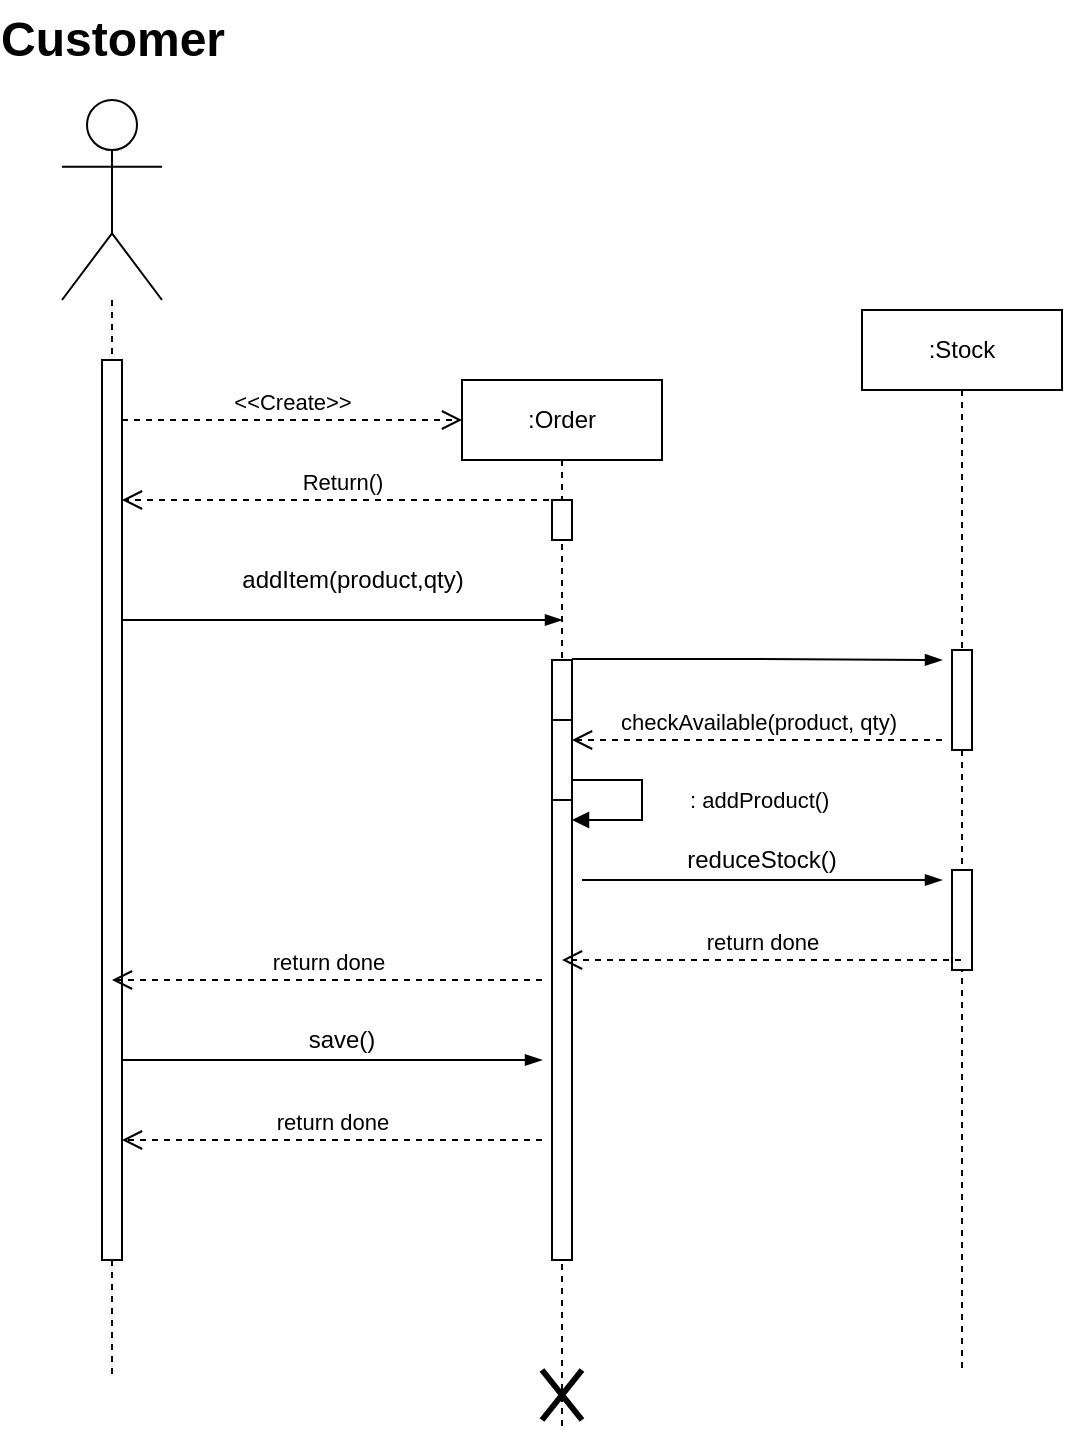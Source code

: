 <mxfile version="24.0.2" type="github">
  <diagram name="Page-1" id="2YBvvXClWsGukQMizWep">
    <mxGraphModel dx="1400" dy="769" grid="1" gridSize="10" guides="1" tooltips="1" connect="1" arrows="1" fold="1" page="1" pageScale="1" pageWidth="850" pageHeight="1100" math="0" shadow="0">
      <root>
        <mxCell id="0" />
        <mxCell id="1" parent="0" />
        <mxCell id="ZbLEGhjIJNGWGWYTrl5R-1" value="" style="shape=umlLifeline;perimeter=lifelinePerimeter;whiteSpace=wrap;html=1;container=1;dropTarget=0;collapsible=0;recursiveResize=0;outlineConnect=0;portConstraint=eastwest;newEdgeStyle={&quot;curved&quot;:0,&quot;rounded&quot;:0};participant=umlActor;size=100;" vertex="1" parent="1">
          <mxGeometry x="210" y="50" width="50" height="640" as="geometry" />
        </mxCell>
        <mxCell id="ZbLEGhjIJNGWGWYTrl5R-3" value="" style="html=1;points=[[0,0,0,0,5],[0,1,0,0,-5],[1,0,0,0,5],[1,1,0,0,-5]];perimeter=orthogonalPerimeter;outlineConnect=0;targetShapes=umlLifeline;portConstraint=eastwest;newEdgeStyle={&quot;curved&quot;:0,&quot;rounded&quot;:0};" vertex="1" parent="ZbLEGhjIJNGWGWYTrl5R-1">
          <mxGeometry x="20" y="130" width="10" height="450" as="geometry" />
        </mxCell>
        <mxCell id="ZbLEGhjIJNGWGWYTrl5R-4" value="&amp;lt;&amp;lt;Create&amp;gt;&amp;gt;" style="html=1;verticalAlign=bottom;endArrow=open;dashed=1;endSize=8;curved=0;rounded=0;" edge="1" parent="1" source="ZbLEGhjIJNGWGWYTrl5R-3">
          <mxGeometry relative="1" as="geometry">
            <mxPoint x="330" y="210" as="sourcePoint" />
            <mxPoint x="410" y="210" as="targetPoint" />
          </mxGeometry>
        </mxCell>
        <mxCell id="ZbLEGhjIJNGWGWYTrl5R-5" value=":Order" style="shape=umlLifeline;perimeter=lifelinePerimeter;whiteSpace=wrap;html=1;container=1;dropTarget=0;collapsible=0;recursiveResize=0;outlineConnect=0;portConstraint=eastwest;newEdgeStyle={&quot;curved&quot;:0,&quot;rounded&quot;:0};" vertex="1" parent="1">
          <mxGeometry x="410" y="190" width="100" height="525" as="geometry" />
        </mxCell>
        <mxCell id="ZbLEGhjIJNGWGWYTrl5R-10" value="" style="html=1;points=[[0,0,0,0,5],[0,1,0,0,-5],[1,0,0,0,5],[1,1,0,0,-5]];perimeter=orthogonalPerimeter;outlineConnect=0;targetShapes=umlLifeline;portConstraint=eastwest;newEdgeStyle={&quot;curved&quot;:0,&quot;rounded&quot;:0};" vertex="1" parent="ZbLEGhjIJNGWGWYTrl5R-5">
          <mxGeometry x="45" y="140" width="10" height="300" as="geometry" />
        </mxCell>
        <mxCell id="ZbLEGhjIJNGWGWYTrl5R-30" value="" style="shape=umlDestroy;whiteSpace=wrap;html=1;strokeWidth=3;targetShapes=umlLifeline;" vertex="1" parent="ZbLEGhjIJNGWGWYTrl5R-5">
          <mxGeometry x="40" y="495" width="20" height="25" as="geometry" />
        </mxCell>
        <mxCell id="ZbLEGhjIJNGWGWYTrl5R-6" value="" style="html=1;points=[[0,0,0,0,5],[0,1,0,0,-5],[1,0,0,0,5],[1,1,0,0,-5]];perimeter=orthogonalPerimeter;outlineConnect=0;targetShapes=umlLifeline;portConstraint=eastwest;newEdgeStyle={&quot;curved&quot;:0,&quot;rounded&quot;:0};" vertex="1" parent="1">
          <mxGeometry x="455" y="250" width="10" height="20" as="geometry" />
        </mxCell>
        <mxCell id="ZbLEGhjIJNGWGWYTrl5R-7" value="Return()" style="html=1;verticalAlign=bottom;endArrow=open;dashed=1;endSize=8;curved=0;rounded=0;" edge="1" parent="1" source="ZbLEGhjIJNGWGWYTrl5R-5">
          <mxGeometry relative="1" as="geometry">
            <mxPoint x="320" y="250" as="sourcePoint" />
            <mxPoint x="240" y="250" as="targetPoint" />
          </mxGeometry>
        </mxCell>
        <mxCell id="ZbLEGhjIJNGWGWYTrl5R-8" value="" style="edgeStyle=elbowEdgeStyle;fontSize=12;html=1;endArrow=blockThin;endFill=1;rounded=0;" edge="1" parent="1">
          <mxGeometry width="160" relative="1" as="geometry">
            <mxPoint x="240" y="310" as="sourcePoint" />
            <mxPoint x="460" y="310" as="targetPoint" />
          </mxGeometry>
        </mxCell>
        <mxCell id="ZbLEGhjIJNGWGWYTrl5R-12" value="" style="html=1;points=[[0,0,0,0,5],[0,1,0,0,-5],[1,0,0,0,5],[1,1,0,0,-5]];perimeter=orthogonalPerimeter;outlineConnect=0;targetShapes=umlLifeline;portConstraint=eastwest;newEdgeStyle={&quot;curved&quot;:0,&quot;rounded&quot;:0};" vertex="1" parent="1">
          <mxGeometry x="455" y="360" width="10" height="40" as="geometry" />
        </mxCell>
        <mxCell id="ZbLEGhjIJNGWGWYTrl5R-15" value="return done" style="html=1;verticalAlign=bottom;endArrow=open;dashed=1;endSize=8;curved=0;rounded=0;" edge="1" parent="1" target="ZbLEGhjIJNGWGWYTrl5R-1">
          <mxGeometry relative="1" as="geometry">
            <mxPoint x="450" y="490" as="sourcePoint" />
            <mxPoint x="380" y="450" as="targetPoint" />
            <Array as="points">
              <mxPoint x="250" y="490" />
            </Array>
          </mxGeometry>
        </mxCell>
        <mxCell id="ZbLEGhjIJNGWGWYTrl5R-16" value="" style="edgeStyle=elbowEdgeStyle;fontSize=12;html=1;endArrow=blockThin;endFill=1;rounded=0;" edge="1" parent="1">
          <mxGeometry width="160" relative="1" as="geometry">
            <mxPoint x="240" y="530" as="sourcePoint" />
            <mxPoint x="450" y="530" as="targetPoint" />
            <Array as="points">
              <mxPoint x="390" y="450" />
            </Array>
          </mxGeometry>
        </mxCell>
        <mxCell id="ZbLEGhjIJNGWGWYTrl5R-17" value="return done" style="html=1;verticalAlign=bottom;endArrow=open;dashed=1;endSize=8;curved=0;rounded=0;" edge="1" parent="1" target="ZbLEGhjIJNGWGWYTrl5R-3">
          <mxGeometry relative="1" as="geometry">
            <mxPoint x="450" y="570" as="sourcePoint" />
            <mxPoint x="370" y="490" as="targetPoint" />
            <Array as="points">
              <mxPoint x="240" y="570" />
            </Array>
          </mxGeometry>
        </mxCell>
        <mxCell id="ZbLEGhjIJNGWGWYTrl5R-19" value="" style="edgeStyle=elbowEdgeStyle;fontSize=12;html=1;endArrow=blockThin;endFill=1;rounded=0;" edge="1" parent="1">
          <mxGeometry width="160" relative="1" as="geometry">
            <mxPoint x="465" y="329.5" as="sourcePoint" />
            <mxPoint x="650" y="330" as="targetPoint" />
          </mxGeometry>
        </mxCell>
        <mxCell id="ZbLEGhjIJNGWGWYTrl5R-21" value="checkAvailable(product, qty)" style="html=1;verticalAlign=bottom;endArrow=open;dashed=1;endSize=8;curved=0;rounded=0;" edge="1" parent="1" target="ZbLEGhjIJNGWGWYTrl5R-12">
          <mxGeometry relative="1" as="geometry">
            <mxPoint x="650" y="370" as="sourcePoint" />
            <mxPoint x="470" y="370" as="targetPoint" />
          </mxGeometry>
        </mxCell>
        <mxCell id="ZbLEGhjIJNGWGWYTrl5R-23" value=":Stock" style="shape=umlLifeline;perimeter=lifelinePerimeter;whiteSpace=wrap;html=1;container=1;dropTarget=0;collapsible=0;recursiveResize=0;outlineConnect=0;portConstraint=eastwest;newEdgeStyle={&quot;curved&quot;:0,&quot;rounded&quot;:0};" vertex="1" parent="1">
          <mxGeometry x="610" y="155" width="100" height="530" as="geometry" />
        </mxCell>
        <mxCell id="ZbLEGhjIJNGWGWYTrl5R-24" value="" style="html=1;points=[[0,0,0,0,5],[0,1,0,0,-5],[1,0,0,0,5],[1,1,0,0,-5]];perimeter=orthogonalPerimeter;outlineConnect=0;targetShapes=umlLifeline;portConstraint=eastwest;newEdgeStyle={&quot;curved&quot;:0,&quot;rounded&quot;:0};" vertex="1" parent="ZbLEGhjIJNGWGWYTrl5R-23">
          <mxGeometry x="45" y="280" width="10" height="50" as="geometry" />
        </mxCell>
        <mxCell id="ZbLEGhjIJNGWGWYTrl5R-22" value="" style="html=1;points=[[0,0,0,0,5],[0,1,0,0,-5],[1,0,0,0,5],[1,1,0,0,-5]];perimeter=orthogonalPerimeter;outlineConnect=0;targetShapes=umlLifeline;portConstraint=eastwest;newEdgeStyle={&quot;curved&quot;:0,&quot;rounded&quot;:0};" vertex="1" parent="ZbLEGhjIJNGWGWYTrl5R-23">
          <mxGeometry x="45" y="170" width="10" height="50" as="geometry" />
        </mxCell>
        <mxCell id="ZbLEGhjIJNGWGWYTrl5R-26" value=": addProduct()" style="html=1;align=left;spacingLeft=2;endArrow=block;rounded=0;edgeStyle=orthogonalEdgeStyle;curved=0;rounded=0;exitX=1;exitY=1;exitDx=0;exitDy=-5;exitPerimeter=0;" edge="1" target="ZbLEGhjIJNGWGWYTrl5R-10" parent="1" source="ZbLEGhjIJNGWGWYTrl5R-12">
          <mxGeometry x="0.053" y="20" relative="1" as="geometry">
            <mxPoint x="120" y="310" as="sourcePoint" />
            <Array as="points">
              <mxPoint x="465" y="390" />
              <mxPoint x="500" y="390" />
              <mxPoint x="500" y="410" />
            </Array>
            <mxPoint x="530" y="430" as="targetPoint" />
            <mxPoint as="offset" />
          </mxGeometry>
        </mxCell>
        <mxCell id="ZbLEGhjIJNGWGWYTrl5R-28" value="return done" style="html=1;verticalAlign=bottom;endArrow=open;dashed=1;endSize=8;curved=0;rounded=0;" edge="1" parent="1" source="ZbLEGhjIJNGWGWYTrl5R-23">
          <mxGeometry relative="1" as="geometry">
            <mxPoint x="540" y="480" as="sourcePoint" />
            <mxPoint x="460" y="480" as="targetPoint" />
          </mxGeometry>
        </mxCell>
        <mxCell id="ZbLEGhjIJNGWGWYTrl5R-29" value="" style="edgeStyle=elbowEdgeStyle;fontSize=12;html=1;endArrow=blockThin;endFill=1;rounded=0;" edge="1" parent="1">
          <mxGeometry width="160" relative="1" as="geometry">
            <mxPoint x="470" y="440" as="sourcePoint" />
            <mxPoint x="650" y="440" as="targetPoint" />
          </mxGeometry>
        </mxCell>
        <mxCell id="ZbLEGhjIJNGWGWYTrl5R-31" value="Customer" style="text;strokeColor=none;fillColor=none;html=1;fontSize=24;fontStyle=1;verticalAlign=middle;align=center;" vertex="1" parent="1">
          <mxGeometry x="185" width="100" height="40" as="geometry" />
        </mxCell>
        <UserObject label="addItem(product,qty)" placeholders="1" name="Variable" id="ZbLEGhjIJNGWGWYTrl5R-32">
          <mxCell style="text;html=1;strokeColor=none;fillColor=none;align=center;verticalAlign=middle;whiteSpace=wrap;overflow=hidden;" vertex="1" parent="1">
            <mxGeometry x="291" y="280" width="129" height="20" as="geometry" />
          </mxCell>
        </UserObject>
        <UserObject label="reduceStock()" placeholders="1" name="Variable" id="ZbLEGhjIJNGWGWYTrl5R-33">
          <mxCell style="text;html=1;strokeColor=none;fillColor=none;align=center;verticalAlign=middle;whiteSpace=wrap;overflow=hidden;" vertex="1" parent="1">
            <mxGeometry x="520" y="420" width="80" height="20" as="geometry" />
          </mxCell>
        </UserObject>
        <UserObject label="save()" placeholders="1" name="Variable" id="ZbLEGhjIJNGWGWYTrl5R-36">
          <mxCell style="text;html=1;strokeColor=none;fillColor=none;align=center;verticalAlign=middle;whiteSpace=wrap;overflow=hidden;" vertex="1" parent="1">
            <mxGeometry x="310" y="510" width="80" height="20" as="geometry" />
          </mxCell>
        </UserObject>
      </root>
    </mxGraphModel>
  </diagram>
</mxfile>
